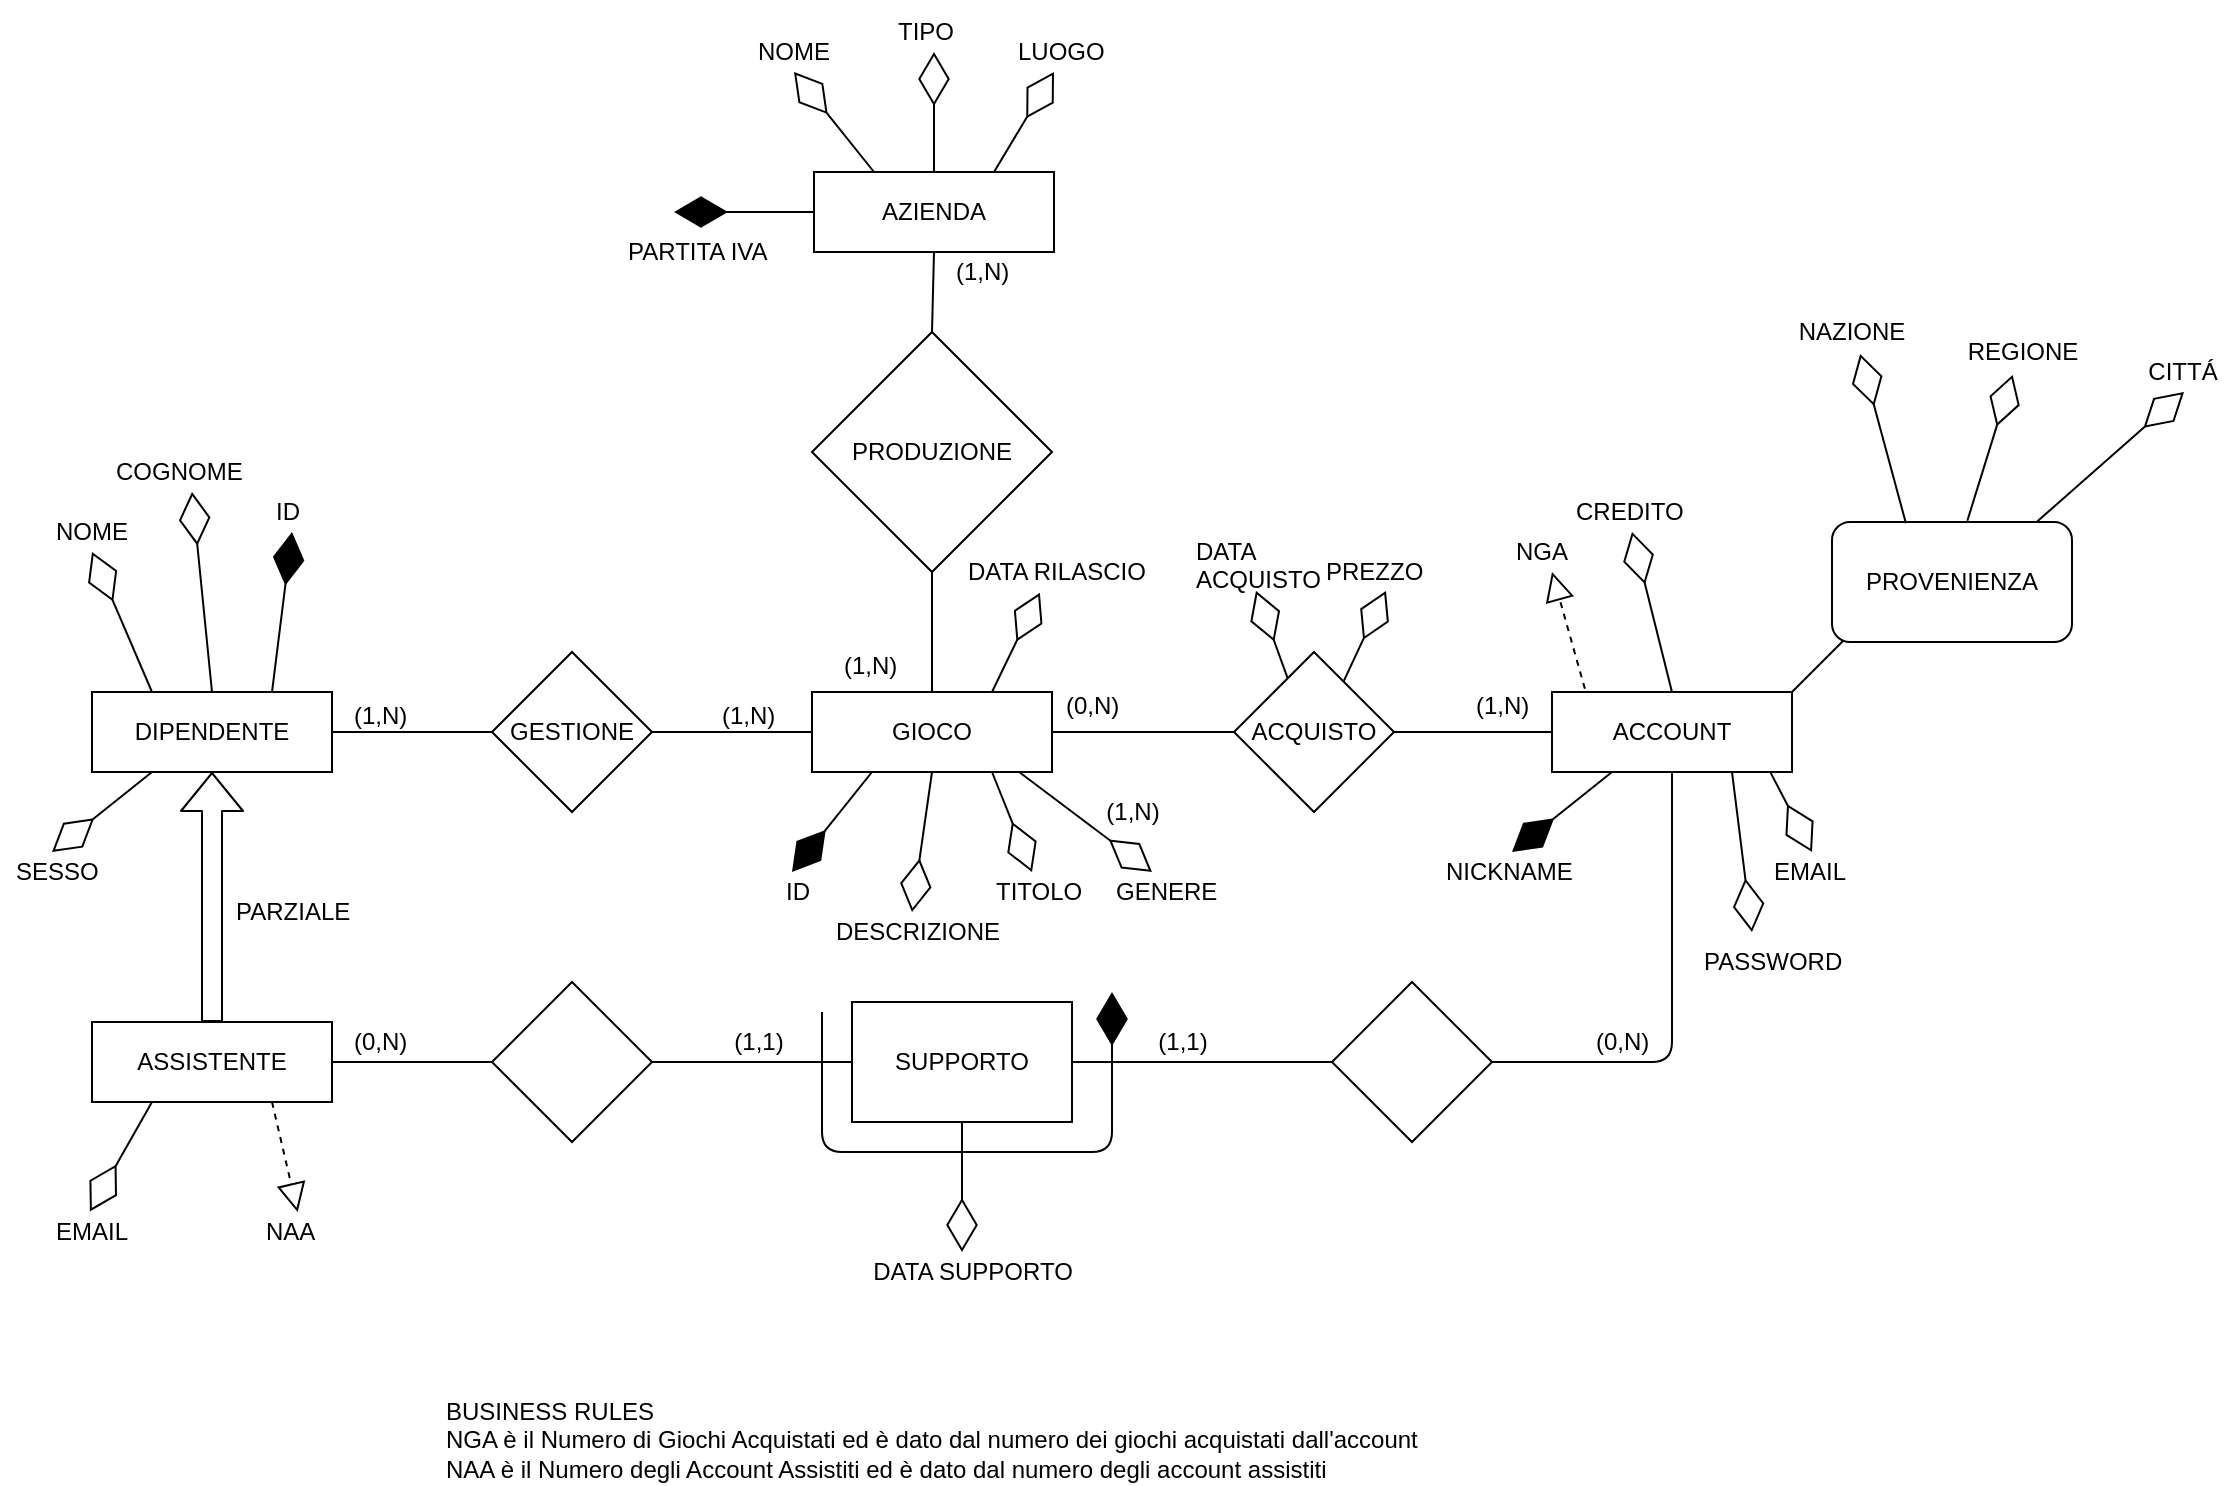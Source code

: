 <mxfile version="14.4.6" type="device"><diagram id="0427903c-965b-0b0c-612c-865d75869f71" name="Pagina-1"><mxGraphModel dx="1123" dy="747" grid="1" gridSize="10" guides="1" tooltips="1" connect="1" arrows="1" fold="1" page="1" pageScale="1" pageWidth="1169" pageHeight="827" background="#ffffff" math="0" shadow="0"><root><mxCell id="0"/><mxCell id="1" parent="0"/><mxCell id="2" value="GIOCO" style="rounded=0;whiteSpace=wrap;html=1;" parent="1" vertex="1"><mxGeometry x="440" y="360" width="120" height="40" as="geometry"/></mxCell><mxCell id="3" value="AZIENDA" style="rounded=0;whiteSpace=wrap;html=1;" parent="1" vertex="1"><mxGeometry x="441" y="100" width="120" height="40" as="geometry"/></mxCell><mxCell id="4" value="PRODUZIONE" style="rhombus;whiteSpace=wrap;html=1;" parent="1" vertex="1"><mxGeometry x="440" y="180" width="120" height="120" as="geometry"/></mxCell><mxCell id="7" value="ACCOUNT" style="rounded=0;whiteSpace=wrap;html=1;" parent="1" vertex="1"><mxGeometry x="810" y="360" width="120" height="40" as="geometry"/></mxCell><mxCell id="8" value="ACQUISTO" style="rhombus;whiteSpace=wrap;html=1;" parent="1" vertex="1"><mxGeometry x="651" y="340" width="80" height="80" as="geometry"/></mxCell><mxCell id="11" value="GESTIONE" style="rhombus;whiteSpace=wrap;html=1;" parent="1" vertex="1"><mxGeometry x="280" y="340" width="80" height="80" as="geometry"/></mxCell><mxCell id="12" value="DIPENDENTE" style="rounded=0;whiteSpace=wrap;html=1;" parent="1" vertex="1"><mxGeometry x="80" y="360" width="120" height="40" as="geometry"/></mxCell><mxCell id="13" value="ASSISTENTE" style="rounded=0;whiteSpace=wrap;html=1;" parent="1" vertex="1"><mxGeometry x="80" y="525" width="120" height="40" as="geometry"/></mxCell><mxCell id="16" value="PARZIALE" style="text;html=1;resizable=0;points=[];autosize=1;align=left;verticalAlign=top;spacingTop=-4;" parent="1" vertex="1"><mxGeometry x="150" y="460" width="70" height="20" as="geometry"/></mxCell><mxCell id="19" value="" style="endArrow=none;html=1;exitX=1;exitY=0.5;entryX=0;entryY=0.5;" parent="1" source="12" target="11" edge="1"><mxGeometry width="50" height="50" relative="1" as="geometry"><mxPoint x="230" y="530" as="sourcePoint"/><mxPoint x="280" y="480" as="targetPoint"/></mxGeometry></mxCell><mxCell id="23" value="" style="endArrow=none;html=1;exitX=0.5;exitY=0;entryX=0.5;entryY=1;" parent="1" source="2" target="4" edge="1"><mxGeometry width="50" height="50" relative="1" as="geometry"><mxPoint x="570.143" y="319.857" as="sourcePoint"/><mxPoint x="570.143" y="279.857" as="targetPoint"/></mxGeometry></mxCell><mxCell id="24" value="" style="endArrow=none;html=1;exitX=0.5;exitY=0;entryX=0.5;entryY=1;exitDx=0;exitDy=0;" parent="1" source="4" target="3" edge="1"><mxGeometry width="50" height="50" relative="1" as="geometry"><mxPoint x="501" y="160" as="sourcePoint"/><mxPoint x="411.143" y="159.857" as="targetPoint"/></mxGeometry></mxCell><mxCell id="25" value="" style="endArrow=none;html=1;exitX=0;exitY=0.5;entryX=1;entryY=0.5;" parent="1" source="8" target="2" edge="1"><mxGeometry width="50" height="50" relative="1" as="geometry"><mxPoint x="600.143" y="454.857" as="sourcePoint"/><mxPoint x="600.143" y="414.857" as="targetPoint"/></mxGeometry></mxCell><mxCell id="26" value="" style="endArrow=none;html=1;exitX=0;exitY=0.5;entryX=1;entryY=0.5;entryDx=0;entryDy=0;" parent="1" source="7" target="8" edge="1"><mxGeometry width="50" height="50" relative="1" as="geometry"><mxPoint x="720.143" y="509.857" as="sourcePoint"/><mxPoint x="770" y="380" as="targetPoint"/></mxGeometry></mxCell><mxCell id="27" value="" style="endArrow=diamondThin;endFill=0;endSize=24;html=1;" parent="1" edge="1"><mxGeometry width="160" relative="1" as="geometry"><mxPoint x="471" y="100" as="sourcePoint"/><mxPoint x="431" y="50" as="targetPoint"/></mxGeometry></mxCell><mxCell id="28" value="NOME" style="text;html=1;resizable=0;points=[];autosize=1;align=left;verticalAlign=top;spacingTop=-4;" parent="1" vertex="1"><mxGeometry x="411" y="30" width="50" height="20" as="geometry"/></mxCell><mxCell id="30" value="" style="endArrow=diamondThin;endFill=1;endSize=24;html=1;exitX=0;exitY=0.5;" parent="1" source="3" edge="1"><mxGeometry width="160" relative="1" as="geometry"><mxPoint x="381" y="70" as="sourcePoint"/><mxPoint x="371" y="120" as="targetPoint"/></mxGeometry></mxCell><mxCell id="31" value="PARTITA IVA" style="text;html=1;resizable=0;points=[];autosize=1;align=left;verticalAlign=top;spacingTop=-4;" parent="1" vertex="1"><mxGeometry x="346" y="130" width="90" height="20" as="geometry"/></mxCell><mxCell id="32" value="" style="endArrow=diamondThin;endFill=0;endSize=24;html=1;exitX=0.5;exitY=0;" parent="1" source="3" edge="1"><mxGeometry width="160" relative="1" as="geometry"><mxPoint x="481" y="40" as="sourcePoint"/><mxPoint x="501" y="40" as="targetPoint"/></mxGeometry></mxCell><mxCell id="33" value="TIPO" style="text;html=1;resizable=0;points=[];autosize=1;align=left;verticalAlign=top;spacingTop=-4;" parent="1" vertex="1"><mxGeometry x="481" y="20" width="40" height="20" as="geometry"/></mxCell><mxCell id="34" value="" style="endArrow=diamondThin;endFill=0;endSize=24;html=1;exitX=0.75;exitY=0;" parent="1" source="3" edge="1"><mxGeometry width="160" relative="1" as="geometry"><mxPoint x="401" y="40" as="sourcePoint"/><mxPoint x="561" y="50" as="targetPoint"/></mxGeometry></mxCell><mxCell id="35" value="LUOGO" style="text;html=1;resizable=0;points=[];autosize=1;align=left;verticalAlign=top;spacingTop=-4;" parent="1" vertex="1"><mxGeometry x="541" y="30" width="60" height="20" as="geometry"/></mxCell><mxCell id="38" value="" style="endArrow=diamondThin;endFill=0;endSize=24;html=1;exitX=0.75;exitY=1;" parent="1" source="2" edge="1"><mxGeometry width="160" relative="1" as="geometry"><mxPoint x="470" y="450" as="sourcePoint"/><mxPoint x="550" y="450" as="targetPoint"/></mxGeometry></mxCell><mxCell id="39" value="TITOLO" style="text;html=1;resizable=0;points=[];autosize=1;align=left;verticalAlign=top;spacingTop=-4;" parent="1" vertex="1"><mxGeometry x="530" y="450" width="60" height="20" as="geometry"/></mxCell><mxCell id="40" value="" style="endArrow=diamondThin;endFill=1;endSize=24;html=1;exitX=0.25;exitY=1;" parent="1" source="2" edge="1"><mxGeometry width="160" relative="1" as="geometry"><mxPoint x="390" y="440" as="sourcePoint"/><mxPoint x="430" y="450" as="targetPoint"/></mxGeometry></mxCell><mxCell id="41" value="ID" style="text;html=1;resizable=0;points=[];autosize=1;align=left;verticalAlign=top;spacingTop=-4;" parent="1" vertex="1"><mxGeometry x="425" y="450" width="30" height="20" as="geometry"/></mxCell><mxCell id="42" value="" style="endArrow=diamondThin;endFill=0;endSize=24;html=1;exitX=0.863;exitY=1;exitPerimeter=0;" parent="1" source="2" edge="1"><mxGeometry width="160" relative="1" as="geometry"><mxPoint x="570" y="420" as="sourcePoint"/><mxPoint x="610" y="450" as="targetPoint"/></mxGeometry></mxCell><mxCell id="43" value="GENERE" style="text;html=1;resizable=0;points=[];autosize=1;align=left;verticalAlign=top;spacingTop=-4;" parent="1" vertex="1"><mxGeometry x="590" y="450" width="70" height="20" as="geometry"/></mxCell><mxCell id="45" value="" style="endArrow=diamondThin;endFill=0;endSize=24;html=1;exitX=0.5;exitY=1;" parent="1" source="2" edge="1"><mxGeometry width="160" relative="1" as="geometry"><mxPoint x="470" y="500" as="sourcePoint"/><mxPoint x="490" y="470" as="targetPoint"/></mxGeometry></mxCell><mxCell id="46" value="DESCRIZIONE" style="text;html=1;resizable=0;points=[];autosize=1;align=left;verticalAlign=top;spacingTop=-4;" parent="1" vertex="1"><mxGeometry x="450" y="470" width="100" height="20" as="geometry"/></mxCell><mxCell id="50" value="DATA RILASCIO" style="text;html=1;resizable=0;points=[];autosize=1;align=left;verticalAlign=top;spacingTop=-4;" parent="1" vertex="1"><mxGeometry x="516" y="290" width="110" height="20" as="geometry"/></mxCell><mxCell id="54" value="CREDITO" style="text;html=1;resizable=0;points=[];autosize=1;align=left;verticalAlign=top;spacingTop=-4;" parent="1" vertex="1"><mxGeometry x="820" y="260" width="70" height="20" as="geometry"/></mxCell><mxCell id="57" value="" style="endArrow=diamondThin;endFill=0;endSize=24;html=1;exitX=0.908;exitY=0.992;exitPerimeter=0;" parent="1" source="7" edge="1"><mxGeometry width="160" relative="1" as="geometry"><mxPoint x="750" y="330" as="sourcePoint"/><mxPoint x="940" y="440" as="targetPoint"/></mxGeometry></mxCell><mxCell id="58" value="EMAIL" style="text;html=1;resizable=0;points=[];autosize=1;align=left;verticalAlign=top;spacingTop=-4;" parent="1" vertex="1"><mxGeometry x="919" y="440" width="50" height="20" as="geometry"/></mxCell><mxCell id="59" value="" style="endArrow=diamondThin;endFill=1;endSize=24;html=1;exitX=0.25;exitY=1;" parent="1" source="7" edge="1"><mxGeometry width="160" relative="1" as="geometry"><mxPoint x="780" y="460" as="sourcePoint"/><mxPoint x="790" y="440" as="targetPoint"/></mxGeometry></mxCell><mxCell id="60" value="NICKNAME" style="text;html=1;resizable=0;points=[];autosize=1;align=left;verticalAlign=top;spacingTop=-4;" parent="1" vertex="1"><mxGeometry x="755" y="440" width="80" height="20" as="geometry"/></mxCell><mxCell id="62" value="" style="endArrow=diamondThin;endFill=0;endSize=24;html=1;exitX=0.75;exitY=1;" parent="1" source="7" edge="1"><mxGeometry width="160" relative="1" as="geometry"><mxPoint x="770" y="480" as="sourcePoint"/><mxPoint x="910" y="480" as="targetPoint"/></mxGeometry></mxCell><mxCell id="63" value="PASSWORD" style="text;html=1;resizable=0;points=[];autosize=1;align=left;verticalAlign=top;spacingTop=-4;" parent="1" vertex="1"><mxGeometry x="884" y="485" width="80" height="20" as="geometry"/></mxCell><mxCell id="69" value="" style="endArrow=diamondThin;endFill=0;endSize=24;html=1;exitX=0.5;exitY=0;" parent="1" source="7" edge="1"><mxGeometry width="160" relative="1" as="geometry"><mxPoint x="830" y="350" as="sourcePoint"/><mxPoint x="850" y="280" as="targetPoint"/></mxGeometry></mxCell><mxCell id="71" value="" style="endArrow=block;dashed=1;endFill=0;endSize=12;html=1;exitX=0.137;exitY=-0.04;exitPerimeter=0;" parent="1" source="7" edge="1"><mxGeometry width="160" relative="1" as="geometry"><mxPoint x="780" y="290" as="sourcePoint"/><mxPoint x="810" y="300" as="targetPoint"/></mxGeometry></mxCell><mxCell id="72" value="NGA&lt;br&gt;" style="text;html=1;resizable=0;points=[];autosize=1;align=left;verticalAlign=top;spacingTop=-4;" parent="1" vertex="1"><mxGeometry x="790" y="280" width="40" height="20" as="geometry"/></mxCell><mxCell id="73" value="BUSINESS RULES&lt;br&gt;NGA è il Numero di Giochi Acquistati ed è dato dal numero dei giochi acquistati dall'account&lt;br&gt;NAA è il Numero degli Account Assistiti ed è dato dal numero degli account assistiti&lt;br&gt;" style="text;html=1;resizable=0;points=[];autosize=1;align=left;verticalAlign=top;spacingTop=-4;" parent="1" vertex="1"><mxGeometry x="255" y="710" width="500" height="40" as="geometry"/></mxCell><mxCell id="79" value="" style="endArrow=none;html=1;exitX=1;exitY=0.5;entryX=0;entryY=0.5;entryDx=0;entryDy=0;" parent="1" source="13" edge="1" target="EgLxa6T-vuN0R7YJGeOj-118"><mxGeometry width="50" height="50" relative="1" as="geometry"><mxPoint x="270" y="570" as="sourcePoint"/><mxPoint x="270" y="545" as="targetPoint"/></mxGeometry></mxCell><mxCell id="80" value="" style="endArrow=none;html=1;entryX=0.5;entryY=1;exitX=1;exitY=0.5;exitDx=0;exitDy=0;" parent="1" source="EgLxa6T-vuN0R7YJGeOj-120" target="7" edge="1"><mxGeometry width="50" height="50" relative="1" as="geometry"><mxPoint x="820" y="545" as="sourcePoint"/><mxPoint x="810" y="510" as="targetPoint"/><Array as="points"><mxPoint x="870" y="545"/></Array></mxGeometry></mxCell><mxCell id="81" value="" style="endArrow=none;html=1;entryX=0;entryY=0.5;exitX=1;exitY=0.5;" parent="1" source="11" target="2" edge="1"><mxGeometry width="50" height="50" relative="1" as="geometry"><mxPoint x="320" y="490" as="sourcePoint"/><mxPoint x="370" y="440" as="targetPoint"/></mxGeometry></mxCell><mxCell id="82" value="" style="endArrow=diamondThin;endFill=0;endSize=24;html=1;exitX=0.25;exitY=0;" parent="1" source="12" edge="1"><mxGeometry width="160" relative="1" as="geometry"><mxPoint x="80" y="290" as="sourcePoint"/><mxPoint x="80" y="290" as="targetPoint"/></mxGeometry></mxCell><mxCell id="83" value="NOME" style="text;html=1;resizable=0;points=[];autosize=1;align=left;verticalAlign=top;spacingTop=-4;" parent="1" vertex="1"><mxGeometry x="60" y="270" width="50" height="20" as="geometry"/></mxCell><mxCell id="84" value="" style="endArrow=diamondThin;endFill=0;endSize=24;html=1;exitX=0.5;exitY=0;" parent="1" source="12" edge="1"><mxGeometry width="160" relative="1" as="geometry"><mxPoint x="170" y="320" as="sourcePoint"/><mxPoint x="130" y="260" as="targetPoint"/></mxGeometry></mxCell><mxCell id="85" value="COGNOME" style="text;html=1;resizable=0;points=[];autosize=1;align=left;verticalAlign=top;spacingTop=-4;" parent="1" vertex="1"><mxGeometry x="90" y="240" width="80" height="20" as="geometry"/></mxCell><mxCell id="86" value="" style="endArrow=diamondThin;endFill=1;endSize=24;html=1;exitX=0.75;exitY=0;" parent="1" source="12" edge="1"><mxGeometry width="160" relative="1" as="geometry"><mxPoint x="150" y="290" as="sourcePoint"/><mxPoint x="180" y="280" as="targetPoint"/></mxGeometry></mxCell><mxCell id="87" value="ID" style="text;html=1;resizable=0;points=[];autosize=1;align=left;verticalAlign=top;spacingTop=-4;" parent="1" vertex="1"><mxGeometry x="170" y="260" width="30" height="20" as="geometry"/></mxCell><mxCell id="88" value="" style="endArrow=diamondThin;endFill=0;endSize=24;html=1;exitX=0.25;exitY=1;" parent="1" source="12" edge="1"><mxGeometry width="160" relative="1" as="geometry"><mxPoint x="30" y="420" as="sourcePoint"/><mxPoint x="60" y="440" as="targetPoint"/></mxGeometry></mxCell><mxCell id="89" value="SESSO" style="text;html=1;resizable=0;points=[];autosize=1;align=left;verticalAlign=top;spacingTop=-4;" parent="1" vertex="1"><mxGeometry x="40" y="440" width="60" height="20" as="geometry"/></mxCell><mxCell id="90" value="" style="endArrow=diamondThin;endFill=0;endSize=24;html=1;exitX=0.25;exitY=1;entryX=0.379;entryY=-0.014;entryDx=0;entryDy=0;entryPerimeter=0;" parent="1" source="13" edge="1" target="91"><mxGeometry width="160" relative="1" as="geometry"><mxPoint x="80" y="610" as="sourcePoint"/><mxPoint x="80" y="620" as="targetPoint"/></mxGeometry></mxCell><mxCell id="91" value="EMAIL" style="text;html=1;resizable=0;points=[];autosize=1;align=left;verticalAlign=top;spacingTop=-4;" parent="1" vertex="1"><mxGeometry x="60" y="620" width="50" height="20" as="geometry"/></mxCell><mxCell id="93" value="" style="endArrow=block;dashed=1;endFill=0;endSize=12;html=1;exitX=0.75;exitY=1;entryX=0.446;entryY=0;entryDx=0;entryDy=0;entryPerimeter=0;" parent="1" source="13" edge="1" target="94"><mxGeometry width="160" relative="1" as="geometry"><mxPoint x="140" y="630" as="sourcePoint"/><mxPoint x="180" y="620" as="targetPoint"/></mxGeometry></mxCell><mxCell id="94" value="NAA" style="text;html=1;resizable=0;points=[];autosize=1;align=left;verticalAlign=top;spacingTop=-4;" parent="1" vertex="1"><mxGeometry x="165" y="620" width="40" height="20" as="geometry"/></mxCell><mxCell id="95" value="(1,N)" style="text;html=1;resizable=0;points=[];autosize=1;align=left;verticalAlign=top;spacingTop=-4;" parent="1" vertex="1"><mxGeometry x="510" y="140" width="40" height="20" as="geometry"/></mxCell><mxCell id="96" value="(1,N)" style="text;html=1;resizable=0;points=[];autosize=1;align=left;verticalAlign=top;spacingTop=-4;" parent="1" vertex="1"><mxGeometry x="453.5" y="337" width="40" height="20" as="geometry"/></mxCell><mxCell id="97" value="(0,N)" style="text;html=1;resizable=0;points=[];autosize=1;align=left;verticalAlign=top;spacingTop=-4;" parent="1" vertex="1"><mxGeometry x="565" y="357" width="40" height="20" as="geometry"/></mxCell><mxCell id="98" value="(1,N)" style="text;html=1;resizable=0;points=[];autosize=1;align=left;verticalAlign=top;spacingTop=-4;" parent="1" vertex="1"><mxGeometry x="770" y="357" width="40" height="20" as="geometry"/></mxCell><mxCell id="99" value="(1,N)" style="text;html=1;resizable=0;points=[];autosize=1;align=left;verticalAlign=top;spacingTop=-4;" parent="1" vertex="1"><mxGeometry x="209" y="362" width="40" height="20" as="geometry"/></mxCell><mxCell id="100" value="(1,N)" style="text;html=1;resizable=0;points=[];autosize=1;align=left;verticalAlign=top;spacingTop=-4;" parent="1" vertex="1"><mxGeometry x="392.5" y="362" width="40" height="20" as="geometry"/></mxCell><mxCell id="101" value="(0,N)" style="text;html=1;resizable=0;points=[];autosize=1;align=left;verticalAlign=top;spacingTop=-4;" parent="1" vertex="1"><mxGeometry x="209" y="525" width="40" height="20" as="geometry"/></mxCell><mxCell id="102" value="(0,N)" style="text;html=1;resizable=0;points=[];autosize=1;align=left;verticalAlign=top;spacingTop=-4;" parent="1" vertex="1"><mxGeometry x="830" y="525" width="40" height="20" as="geometry"/></mxCell><mxCell id="105" value="" style="endArrow=diamondThin;endFill=0;endSize=24;html=1;exitX=0.683;exitY=0.188;exitDx=0;exitDy=0;exitPerimeter=0;entryX=0.533;entryY=0.972;entryDx=0;entryDy=0;entryPerimeter=0;" parent="1" source="8" edge="1" target="106"><mxGeometry width="160" relative="1" as="geometry"><mxPoint x="711" y="350" as="sourcePoint"/><mxPoint x="721" y="310" as="targetPoint"/></mxGeometry></mxCell><mxCell id="106" value="PREZZO" style="text;html=1;resizable=0;points=[];autosize=1;align=left;verticalAlign=top;spacingTop=-4;" parent="1" vertex="1"><mxGeometry x="695" y="290" width="60" height="20" as="geometry"/></mxCell><mxCell id="107" value="" style="endArrow=diamondThin;endFill=0;endSize=24;html=1;exitX=0.75;exitY=0;entryX=0.345;entryY=1.021;entryDx=0;entryDy=0;entryPerimeter=0;" parent="1" source="2" edge="1" target="50"><mxGeometry width="160" relative="1" as="geometry"><mxPoint x="570" y="310" as="sourcePoint"/><mxPoint x="590" y="260" as="targetPoint"/></mxGeometry></mxCell><mxCell id="108" value="" style="endArrow=diamondThin;endFill=0;endSize=24;html=1;exitX=0.335;exitY=0.163;entryX=0.4;entryY=0.981;entryDx=0;entryDy=0;entryPerimeter=0;exitDx=0;exitDy=0;exitPerimeter=0;" parent="1" source="8" edge="1" target="109"><mxGeometry width="160" relative="1" as="geometry"><mxPoint x="621" y="360" as="sourcePoint"/><mxPoint x="611" y="320" as="targetPoint"/></mxGeometry></mxCell><mxCell id="109" value="DATA&lt;br&gt;ACQUISTO&lt;br&gt;" style="text;html=1;resizable=0;points=[];autosize=1;align=left;verticalAlign=top;spacingTop=-4;" parent="1" vertex="1"><mxGeometry x="630" y="280" width="80" height="30" as="geometry"/></mxCell><mxCell id="EgLxa6T-vuN0R7YJGeOj-110" value="" style="endArrow=none;html=1;" parent="1" edge="1"><mxGeometry width="50" height="50" relative="1" as="geometry"><mxPoint x="930" y="360" as="sourcePoint"/><mxPoint x="980" y="310" as="targetPoint"/></mxGeometry></mxCell><mxCell id="EgLxa6T-vuN0R7YJGeOj-111" value="PROVENIENZA" style="rounded=1;whiteSpace=wrap;html=1;" parent="1" vertex="1"><mxGeometry x="950" y="275" width="120" height="60" as="geometry"/></mxCell><mxCell id="EgLxa6T-vuN0R7YJGeOj-112" value="" style="endArrow=diamondThin;endFill=0;endSize=24;html=1;exitX=0.308;exitY=0.011;exitDx=0;exitDy=0;exitPerimeter=0;entryX=0.602;entryY=1.05;entryDx=0;entryDy=0;entryPerimeter=0;" parent="1" edge="1" target="EgLxa6T-vuN0R7YJGeOj-115" source="EgLxa6T-vuN0R7YJGeOj-111"><mxGeometry width="160" relative="1" as="geometry"><mxPoint x="980" y="250" as="sourcePoint"/><mxPoint x="970" y="170" as="targetPoint"/></mxGeometry></mxCell><mxCell id="EgLxa6T-vuN0R7YJGeOj-113" value="" style="endArrow=diamondThin;endFill=0;endSize=24;html=1;exitX=0.564;exitY=-0.011;exitDx=0;exitDy=0;exitPerimeter=0;entryX=0.433;entryY=1.074;entryDx=0;entryDy=0;entryPerimeter=0;" parent="1" edge="1" target="EgLxa6T-vuN0R7YJGeOj-116" source="EgLxa6T-vuN0R7YJGeOj-111"><mxGeometry width="160" relative="1" as="geometry"><mxPoint x="1017" y="250" as="sourcePoint"/><mxPoint x="1040" y="170" as="targetPoint"/></mxGeometry></mxCell><mxCell id="EgLxa6T-vuN0R7YJGeOj-114" value="" style="endArrow=diamondThin;endFill=0;endSize=24;html=1;exitX=0.856;exitY=-0.006;exitDx=0;exitDy=0;exitPerimeter=0;entryX=0.52;entryY=1.002;entryDx=0;entryDy=0;entryPerimeter=0;" parent="1" edge="1" target="EgLxa6T-vuN0R7YJGeOj-117" source="EgLxa6T-vuN0R7YJGeOj-111"><mxGeometry width="160" relative="1" as="geometry"><mxPoint x="1070" y="250" as="sourcePoint"/><mxPoint x="1110" y="180" as="targetPoint"/></mxGeometry></mxCell><mxCell id="EgLxa6T-vuN0R7YJGeOj-115" value="NAZIONE" style="text;html=1;strokeColor=none;fillColor=none;align=center;verticalAlign=middle;whiteSpace=wrap;rounded=0;" parent="1" vertex="1"><mxGeometry x="940" y="170" width="40" height="20" as="geometry"/></mxCell><mxCell id="EgLxa6T-vuN0R7YJGeOj-116" value="REGIONE" style="text;html=1;align=center;verticalAlign=middle;resizable=0;points=[];autosize=1;" parent="1" vertex="1"><mxGeometry x="1010" y="180" width="70" height="20" as="geometry"/></mxCell><mxCell id="EgLxa6T-vuN0R7YJGeOj-117" value="CITTÁ" style="text;html=1;align=center;verticalAlign=middle;resizable=0;points=[];autosize=1;" parent="1" vertex="1"><mxGeometry x="1100" y="190" width="50" height="20" as="geometry"/></mxCell><mxCell id="EgLxa6T-vuN0R7YJGeOj-118" value="" style="rhombus;whiteSpace=wrap;html=1;" parent="1" vertex="1"><mxGeometry x="280" y="505" width="80" height="80" as="geometry"/></mxCell><mxCell id="EgLxa6T-vuN0R7YJGeOj-120" value="" style="rhombus;whiteSpace=wrap;html=1;" parent="1" vertex="1"><mxGeometry x="700" y="505" width="80" height="80" as="geometry"/></mxCell><mxCell id="EgLxa6T-vuN0R7YJGeOj-122" value="" style="endArrow=none;html=1;entryX=0;entryY=0.5;entryDx=0;entryDy=0;exitX=1;exitY=0.5;exitDx=0;exitDy=0;" parent="1" target="EgLxa6T-vuN0R7YJGeOj-123" edge="1" source="EgLxa6T-vuN0R7YJGeOj-118"><mxGeometry width="50" height="50" relative="1" as="geometry"><mxPoint x="385" y="545" as="sourcePoint"/><mxPoint x="450" y="545" as="targetPoint"/></mxGeometry></mxCell><mxCell id="EgLxa6T-vuN0R7YJGeOj-123" value="SUPPORTO" style="rounded=0;whiteSpace=wrap;html=1;" parent="1" vertex="1"><mxGeometry x="460" y="515" width="110" height="60" as="geometry"/></mxCell><mxCell id="EgLxa6T-vuN0R7YJGeOj-124" value="" style="endArrow=none;html=1;exitX=1;exitY=0.5;exitDx=0;exitDy=0;entryX=0;entryY=0.5;entryDx=0;entryDy=0;" parent="1" source="EgLxa6T-vuN0R7YJGeOj-123" edge="1" target="EgLxa6T-vuN0R7YJGeOj-120"><mxGeometry width="50" height="50" relative="1" as="geometry"><mxPoint x="585" y="545" as="sourcePoint"/><mxPoint x="650" y="545" as="targetPoint"/></mxGeometry></mxCell><mxCell id="EgLxa6T-vuN0R7YJGeOj-125" value="(1,1)" style="text;html=1;align=center;verticalAlign=middle;resizable=0;points=[];autosize=1;" parent="1" vertex="1"><mxGeometry x="392.5" y="525" width="40" height="20" as="geometry"/></mxCell><mxCell id="EgLxa6T-vuN0R7YJGeOj-126" value="(1,1)" style="text;html=1;align=center;verticalAlign=middle;resizable=0;points=[];autosize=1;" parent="1" vertex="1"><mxGeometry x="605" y="525" width="40" height="20" as="geometry"/></mxCell><mxCell id="EgLxa6T-vuN0R7YJGeOj-128" value="" style="shape=flexArrow;endArrow=classic;html=1;exitX=0.5;exitY=0;exitDx=0;exitDy=0;" parent="1" source="13" edge="1"><mxGeometry width="50" height="50" relative="1" as="geometry"><mxPoint x="129" y="520" as="sourcePoint"/><mxPoint x="140" y="400" as="targetPoint"/></mxGeometry></mxCell><mxCell id="EgLxa6T-vuN0R7YJGeOj-129" value="" style="endArrow=diamondThin;endFill=0;endSize=24;html=1;exitX=0.5;exitY=1;exitDx=0;exitDy=0;" parent="1" source="EgLxa6T-vuN0R7YJGeOj-123" edge="1"><mxGeometry width="160" relative="1" as="geometry"><mxPoint x="570" y="630" as="sourcePoint"/><mxPoint x="515" y="640" as="targetPoint"/></mxGeometry></mxCell><mxCell id="EgLxa6T-vuN0R7YJGeOj-130" value="DATA SUPPORTO" style="text;html=1;align=center;verticalAlign=middle;resizable=0;points=[];autosize=1;" parent="1" vertex="1"><mxGeometry x="460" y="640" width="120" height="20" as="geometry"/></mxCell><mxCell id="EgLxa6T-vuN0R7YJGeOj-136" value="" style="endArrow=none;html=1;jumpStyle=none;" parent="1" edge="1"><mxGeometry width="50" height="50" relative="1" as="geometry"><mxPoint x="590" y="530" as="sourcePoint"/><mxPoint x="445" y="520" as="targetPoint"/><Array as="points"><mxPoint x="590" y="590"/><mxPoint x="445" y="590"/><mxPoint x="445" y="550"/></Array></mxGeometry></mxCell><mxCell id="EgLxa6T-vuN0R7YJGeOj-138" value="(1,N)" style="text;html=1;align=center;verticalAlign=middle;resizable=0;points=[];autosize=1;" parent="1" vertex="1"><mxGeometry x="580" y="410" width="40" height="20" as="geometry"/></mxCell><mxCell id="EgLxa6T-vuN0R7YJGeOj-141" value="" style="endArrow=diamondThin;endFill=1;endSize=24;html=1;" parent="1" edge="1"><mxGeometry width="160" relative="1" as="geometry"><mxPoint x="590" y="580" as="sourcePoint"/><mxPoint x="590" y="510" as="targetPoint"/></mxGeometry></mxCell></root></mxGraphModel></diagram></mxfile>